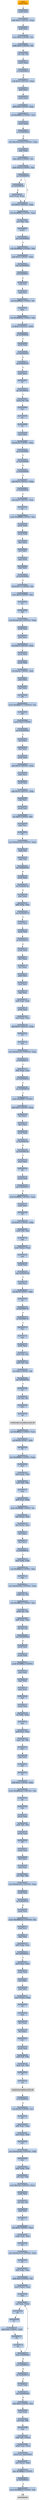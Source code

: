digraph G {
node[shape=rectangle,style=filled,fillcolor=lightsteelblue,color=lightsteelblue]
bgcolor="transparent"
a0x00408000pushl_eax[label="start\npushl %eax",fillcolor="orange",color="lightgrey"];
a0x00408001pushl_eax[label="0x00408001\npushl %eax"];
a0x00408002addl_0x0UINT32_eax[label="0x00408002\naddl $0x0<UINT32>, %eax"];
a0x00408007popl_eax[label="0x00408007\npopl %eax"];
a0x00408008xorw_0x0UINT8_si[label="0x00408008\nxorw $0x0<UINT8>, %si"];
a0x0040800caddb_0x0UINT8_dl[label="0x0040800c\naddb $0x0<UINT8>, %dl"];
a0x0040800forb_dl_dl[label="0x0040800f\norb %dl, %dl"];
a0x00408011pushl_eax[label="0x00408011\npushl %eax"];
a0x00408012je_0x0040801a[label="0x00408012\nje 0x0040801a"];
a0x00408014subl_0x0UINT32_eax[label="0x00408014\nsubl $0x0<UINT32>, %eax"];
a0x0040801apopl_eax[label="0x0040801a\npopl %eax"];
a0x0040801bpushl_edi[label="0x0040801b\npushl %edi"];
a0x0040801caddl_0x4UINT8_esp[label="0x0040801c\naddl $0x4<UINT8>, %esp"];
a0x0040801froll_0xffffffc0UINT8_esi[label="0x0040801f\nroll $0xffffffc0<UINT8>, %esi"];
a0x00408022pushl_ebp[label="0x00408022\npushl %ebp"];
a0x00408023jo_0x0040802b[label="0x00408023\njo 0x0040802b"];
a0x00408025testl_0xc64a524fUINT32_edx[label="0x00408025\ntestl $0xc64a524f<UINT32>, %edx"];
a0x0040802bpopl_ebp[label="0x0040802b\npopl %ebp"];
a0x0040802csubw_0x0UINT8_cx[label="0x0040802c\nsubw $0x0<UINT8>, %cx"];
a0x00408030testb_0x42UINT8_al[label="0x00408030\ntestb $0x42<UINT8>, %al"];
a0x00408032jg_0x00408038[label="0x00408032\njg 0x00408038"];
a0x00408034ja_0x00408038[label="0x00408034\nja 0x00408038"];
a0x00408038xorl_0x0UINT32_eax[label="0x00408038\nxorl $0x0<UINT32>, %eax"];
a0x0040803dshrl_0xffffff80UINT8_edi[label="0x0040803d\nshrl $0xffffff80<UINT8>, %edi"];
a0x00408040orw_bp_bp[label="0x00408040\norw %bp, %bp"];
a0x00408043pusha_[label="0x00408043\npusha "];
a0x00408044jbe_0x00408049[label="0x00408044\njbe 0x00408049"];
a0x00408046rorb_0xffffffe0UINT8_bh[label="0x00408046\nrorb $0xffffffe0<UINT8>, %bh"];
a0x00408049addl_0x0UINT8_ebx[label="0x00408049\naddl $0x0<UINT8>, %ebx"];
a0x0040804ccall_0x00408051[label="0x0040804c\ncall 0x00408051"];
a0x00408051jl_0x00408057[label="0x00408051\njl 0x00408057"];
a0x00408053notb_ch[label="0x00408053\nnotb %ch"];
a0x00408055notb_ch[label="0x00408055\nnotb %ch"];
a0x00408057rolb_0xffffff88UINT8_dl[label="0x00408057\nrolb $0xffffff88<UINT8>, %dl"];
a0x0040805afnop_[label="0x0040805a\nfnop "];
a0x0040805crorb_0xffffffd0UINT8_dh[label="0x0040805c\nrorb $0xffffffd0<UINT8>, %dh"];
a0x0040805forl_0x0UINT32_edx[label="0x0040805f\norl $0x0<UINT32>, %edx"];
a0x00408065jg_0x0040806e[label="0x00408065\njg 0x0040806e"];
a0x0040806epushl_edx[label="0x0040806e\npushl %edx"];
a0x0040806fjo_0x00408076[label="0x0040806f\njo 0x00408076"];
a0x00408071jg_0x00408076[label="0x00408071\njg 0x00408076"];
a0x00408076popl_edx[label="0x00408076\npopl %edx"];
a0x00408077clc_[label="0x00408077\nclc "];
a0x00408078jg_0x00408081[label="0x00408078\njg 0x00408081"];
a0x00408081testb_al_al[label="0x00408081\ntestb %al, %al"];
a0x00408083cmc_[label="0x00408083\ncmc "];
a0x00408084stc_[label="0x00408084\nstc "];
a0x00408085stc_[label="0x00408085\nstc "];
a0x00408086popl_ebp[label="0x00408086\npopl %ebp"];
a0x00408087shll_0x40UINT8_ebx[label="0x00408087\nshll $0x40<UINT8>, %ebx"];
a0x0040808ajg_0x00408093[label="0x0040808a\njg 0x00408093"];
a0x00408093jo_0x0040809d[label="0x00408093\njo 0x0040809d"];
a0x00408095js_0x0040809d[label="0x00408095\njs 0x0040809d"];
a0x00408097subl_0x0UINT32_ebp[label="0x00408097\nsubl $0x0<UINT32>, %ebp"];
a0x0040809djs_0x004080a4[label="0x0040809d\njs 0x004080a4"];
a0x0040809fsubl_0x0UINT32_eax[label="0x0040809f\nsubl $0x0<UINT32>, %eax"];
a0x004080a4stc_[label="0x004080a4\nstc "];
a0x004080a5andw_0xffffffffUINT8_bp[label="0x004080a5\nandw $0xffffffff<UINT8>, %bp"];
a0x004080a9pushl_edx[label="0x004080a9\npushl %edx"];
a0x004080aapushl_edx[label="0x004080aa\npushl %edx"];
a0x004080abdecl_ebx[label="0x004080ab\ndecl %ebx"];
a0x004080acincl_ebx[label="0x004080ac\nincl %ebx"];
a0x004080adpopl_edx[label="0x004080ad\npopl %edx"];
a0x004080aepopl_edx[label="0x004080ae\npopl %edx"];
a0x004080afjp_0x004080b4[label="0x004080af\njp 0x004080b4"];
a0x004080b4testb_0x77UINT8_al[label="0x004080b4\ntestb $0x77<UINT8>, %al"];
a0x004080b6xorw_0x0UINT8_bx[label="0x004080b6\nxorw $0x0<UINT8>, %bx"];
a0x004080baclc_[label="0x004080ba\nclc "];
a0x004080bbnop_[label="0x004080bb\nnop "];
a0x004080bcsubl_0x9ee4a6UINT32_ebp[label="0x004080bc\nsubl $0x9ee4a6<UINT32>, %ebp"];
a0x004080c2pushl_eax[label="0x004080c2\npushl %eax"];
a0x004080c3popl_eax[label="0x004080c3\npopl %eax"];
a0x004080c4xorl_0x0UINT32_eax[label="0x004080c4\nxorl $0x0<UINT32>, %eax"];
a0x004080c9pushl_ebx[label="0x004080c9\npushl %ebx"];
a0x004080capushl_ebx[label="0x004080ca\npushl %ebx"];
a0x004080cbroll_0x40UINT8_edi[label="0x004080cb\nroll $0x40<UINT8>, %edi"];
a0x004080cepopl_ebx[label="0x004080ce\npopl %ebx"];
a0x004080cfpopl_ebx[label="0x004080cf\npopl %ebx"];
a0x004080d0cld_[label="0x004080d0\ncld "];
a0x004080d1testw_0xffffd977UINT16_ax[label="0x004080d1\ntestw $0xffffd977<UINT16>, %ax"];
a0x004080d5cld_[label="0x004080d5\ncld "];
a0x004080d6pushl_0x0UINT8[label="0x004080d6\npushl $0x0<UINT8>"];
a0x004080d8jae_0x004080e2[label="0x004080d8\njae 0x004080e2"];
a0x004080e2incl_eax[label="0x004080e2\nincl %eax"];
a0x004080e3decl_eax[label="0x004080e3\ndecl %eax"];
a0x004080e4pushl_eax[label="0x004080e4\npushl %eax"];
a0x004080e5addl_0x0UINT32_ebx[label="0x004080e5\naddl $0x0<UINT32>, %ebx"];
a0x004080ebpopl_eax[label="0x004080eb\npopl %eax"];
a0x004080ecpushl_esi[label="0x004080ec\npushl %esi"];
a0x004080edaddl_0x0UINT32_ebp[label="0x004080ed\naddl $0x0<UINT32>, %ebp"];
a0x004080f3popl_esi[label="0x004080f3\npopl %esi"];
a0x004080f4pushl_esi[label="0x004080f4\npushl %esi"];
a0x004080f5orw_0x0UINT8_bx[label="0x004080f5\norw $0x0<UINT8>, %bx"];
a0x004080f9popl_esi[label="0x004080f9\npopl %esi"];
a0x004080faclc_[label="0x004080fa\nclc "];
a0x004080fbmovl_0x9ee5fdUINT32_eax[label="0x004080fb\nmovl $0x9ee5fd<UINT32>, %eax"];
a0x00408100negb_dh[label="0x00408100\nnegb %dh"];
a0x00408102negb_dh[label="0x00408102\nnegb %dh"];
a0x00408104jns_0x0040810c[label="0x00408104\njns 0x0040810c"];
a0x00408106pushl_ebp[label="0x00408106\npushl %ebp"];
a0x00408107jle_0x0040810b[label="0x00408107\njle 0x0040810b"];
a0x0040810bpopl_ebp[label="0x0040810b\npopl %ebp"];
a0x0040810caddl_ebp_eax[label="0x0040810c\naddl %ebp, %eax"];
a0x0040810ejno_0x00408117[label="0x0040810e\njno 0x00408117"];
a0x00408117pushl_ecx[label="0x00408117\npushl %ecx"];
a0x00408118pushl_edi[label="0x00408118\npushl %edi"];
a0x00408119ja_0x0040811f[label="0x00408119\nja 0x0040811f"];
a0x0040811bpushl_ebx[label="0x0040811b\npushl %ebx"];
a0x0040811cdecl_esp[label="0x0040811c\ndecl %esp"];
a0x0040811dincl_esp[label="0x0040811d\nincl %esp"];
a0x0040811epopl_ebx[label="0x0040811e\npopl %ebx"];
a0x0040811fpopl_edi[label="0x0040811f\npopl %edi"];
a0x00408120popl_ecx[label="0x00408120\npopl %ecx"];
a0x00408121andl_edx_edx[label="0x00408121\nandl %edx, %edx"];
a0x00408123pushl_eax[label="0x00408123\npushl %eax"];
a0x00408124testl_esp_esp[label="0x00408124\ntestl %esp, %esp"];
a0x00408126addl_0x0UINT32_ebp[label="0x00408126\naddl $0x0<UINT32>, %ebp"];
a0x0040812cstc_[label="0x0040812c\nstc "];
a0x0040812dcld_[label="0x0040812d\ncld "];
a0x0040812emovl_0x9eea5eUINT32_eax[label="0x0040812e\nmovl $0x9eea5e<UINT32>, %eax"];
a0x00408133js_0x00408137[label="0x00408133\njs 0x00408137"];
a0x00408137addl_ebp_eax[label="0x00408137\naddl %ebp, %eax"];
a0x00408139jae_0x0040813f[label="0x00408139\njae 0x0040813f"];
a0x0040813bjne_0x0040813f[label="0x0040813b\njne 0x0040813f"];
a0x0040813fpushl_0xfffffff7UINT8[label="0x0040813f\npushl $0xfffffff7<UINT8>"];
a0x00408141addl_0x4UINT8_esp[label="0x00408141\naddl $0x4<UINT8>, %esp"];
a0x00408144incl_eax[label="0x00408144\nincl %eax"];
a0x00408145decl_eax[label="0x00408145\ndecl %eax"];
a0x00408146pushl_ebp[label="0x00408146\npushl %ebp"];
a0x00408147jo_0x0040814d[label="0x00408147\njo 0x0040814d"];
a0x00408149jnl_0x0040814d[label="0x00408149\njnl 0x0040814d"];
a0x0040814dpopl_ebp[label="0x0040814d\npopl %ebp"];
a0x0040814ecld_[label="0x0040814e\ncld "];
a0x0040814fpushl_edx[label="0x0040814f\npushl %edx"];
a0x00408150jnp_0x00408157[label="0x00408150\njnp 0x00408157"];
a0x00408152andl_0xffffffffUINT32_eax[label="0x00408152\nandl $0xffffffff<UINT32>, %eax"];
a0x00408157popl_edx[label="0x00408157\npopl %edx"];
a0x00408158cld_[label="0x00408158\ncld "];
a0x00408159rorl_0x20UINT8_ebp[label="0x00408159\nrorl $0x20<UINT8>, %ebp"];
a0x0040815ctestb_bh_bh[label="0x0040815c\ntestb %bh, %bh"];
a0x0040815enop_[label="0x0040815e\nnop "];
a0x0040815fmovl_eax__eax[label="0x0040815f\nmovl (%eax), %eax"];
a0x00408161nop_[label="0x00408161\nnop "];
a0x00408162pushl_ecx[label="0x00408162\npushl %ecx"];
a0x00408163jnp_0x0040816b[label="0x00408163\njnp 0x0040816b"];
a0x0040816bpopl_ecx[label="0x0040816b\npopl %ecx"];
a0x0040816csall_0x20INT8_ebp[label="0x0040816c\nsall $0x20<INT8>, %ebp"];
a0x0040816fstc_[label="0x0040816f\nstc "];
a0x00408170jo_0x00408179[label="0x00408170\njo 0x00408179"];
a0x00408172js_0x00408179[label="0x00408172\njs 0x00408179"];
a0x00408179cmc_[label="0x00408179\ncmc "];
a0x0040817anop_[label="0x0040817a\nnop "];
a0x0040817bpushl_eax[label="0x0040817b\npushl %eax"];
a0x0040817cxorb_ch_cl[label="0x0040817c\nxorb %ch, %cl"];
a0x0040817exorb_ch_cl[label="0x0040817e\nxorb %ch, %cl"];
a0x00408180orw_0x0UINT8_di[label="0x00408180\norw $0x0<UINT8>, %di"];
a0x00408184jns_0x0040818e[label="0x00408184\njns 0x0040818e"];
a0x0040818estc_[label="0x0040818e\nstc "];
a0x0040818forw_di_di[label="0x0040818f\norw %di, %di"];
a0x00408192cmc_[label="0x00408192\ncmc "];
a0x00408193ret[label="0x00408193\nret"];
SetHandleCount_kernel32_dll[label="SetHandleCount@kernel32.dll",fillcolor="lightgrey",color="lightgrey"];
a0x004081a8sarl_0xffffffa0UINT8_edi[label="0x004081a8\nsarl $0xffffffa0<UINT8>, %edi"];
a0x004081absall_0x60INT8_edx[label="0x004081ab\nsall $0x60<INT8>, %edx"];
a0x004081aeclc_[label="0x004081ae\nclc "];
a0x004081afshrl_0xffffff80UINT8_ebx[label="0x004081af\nshrl $0xffffff80<UINT8>, %ebx"];
a0x004081b2cmc_[label="0x004081b2\ncmc "];
a0x004081b3leal_edi__edi[label="0x004081b3\nleal (%edi), %edi"];
a0x004081b5testb_bh_bh[label="0x004081b5\ntestb %bh, %bh"];
a0x004081b7nop_[label="0x004081b7\nnop "];
a0x004081b8addl_eax_ebp[label="0x004081b8\naddl %eax, %ebp"];
a0x004081baandw_0xffffffffUINT8_si[label="0x004081ba\nandw $0xffffffff<UINT8>, %si"];
a0x004081beleal_eax__eax[label="0x004081be\nleal (%eax), %eax"];
a0x004081c0leal_ecx__ecx[label="0x004081c0\nleal (%ecx), %ecx"];
a0x004081c2incl_ecx[label="0x004081c2\nincl %ecx"];
a0x004081c3decl_ecx[label="0x004081c3\ndecl %ecx"];
a0x004081c4jo_0x004081c8[label="0x004081c4\njo 0x004081c8"];
a0x004081c6testl_edx_edx[label="0x004081c6\ntestl %edx, %edx"];
a0x004081c8rorb_0xffffffc8UINT8_bh[label="0x004081c8\nrorb $0xffffffc8<UINT8>, %bh"];
a0x004081cbnop_[label="0x004081cb\nnop "];
a0x004081ccmovl_0x9ee68eUINT32_eax[label="0x004081cc\nmovl $0x9ee68e<UINT32>, %eax"];
a0x004081d1andb_cl_cl[label="0x004081d1\nandb %cl, %cl"];
a0x004081d3rolw_0xffffffc0UINT8_bp[label="0x004081d3\nrolw $0xffffffc0<UINT8>, %bp"];
a0x004081d7andb_bl_bl[label="0x004081d7\nandb %bl, %bl"];
a0x004081d9addl_ebp_eax[label="0x004081d9\naddl %ebp, %eax"];
a0x004081dborb_cl_cl[label="0x004081db\norb %cl, %cl"];
a0x004081ddjne_0x004081e6[label="0x004081dd\njne 0x004081e6"];
a0x004081dfpushl_ecx[label="0x004081df\npushl %ecx"];
a0x004081e0pushl_edx[label="0x004081e0\npushl %edx"];
a0x004081e1pushl_0xffffffceUINT8[label="0x004081e1\npushl $0xffffffce<UINT8>"];
a0x004081e3popl_edx[label="0x004081e3\npopl %edx"];
a0x004081e4popl_edx[label="0x004081e4\npopl %edx"];
a0x004081e5popl_ecx[label="0x004081e5\npopl %ecx"];
a0x004081e6nop_[label="0x004081e6\nnop "];
a0x004081e7pushl_eax[label="0x004081e7\npushl %eax"];
a0x004081e8orl_ebp_ebp[label="0x004081e8\norl %ebp, %ebp"];
a0x004081eanop_[label="0x004081ea\nnop "];
a0x004081ebandl_ecx_ecx[label="0x004081eb\nandl %ecx, %ecx"];
a0x004081edcmpb_dl_bh[label="0x004081ed\ncmpb %dl, %bh"];
a0x004081efcmc_[label="0x004081ef\ncmc "];
a0x004081f0popl_ebx[label="0x004081f0\npopl %ebx"];
a0x004081f1cmc_[label="0x004081f1\ncmc "];
a0x004081f2stc_[label="0x004081f2\nstc "];
a0x004081f3addl_0xaUINT8_ebx[label="0x004081f3\naddl $0xa<UINT8>, %ebx"];
a0x004081f6testw_0xffffea9aUINT16_ax[label="0x004081f6\ntestw $0xffffea9a<UINT16>, %ax"];
a0x004081fastc_[label="0x004081fa\nstc "];
a0x004081fbnop_[label="0x004081fb\nnop "];
a0x004081fcpushl_ebx[label="0x004081fc\npushl %ebx"];
a0x004081fdandb_bh_bh[label="0x004081fd\nandb %bh, %bh"];
a0x004081ffpushl_eax[label="0x004081ff\npushl %eax"];
a0x00408200cld_[label="0x00408200\ncld "];
a0x00408201pushl_eax[label="0x00408201\npushl %eax"];
a0x00408202decl_eax[label="0x00408202\ndecl %eax"];
a0x00408203popl_eax[label="0x00408203\npopl %eax"];
a0x00408204orw_bp_bp[label="0x00408204\norw %bp, %bp"];
a0x00408207movl_0x9eea5aUINT32_eax[label="0x00408207\nmovl $0x9eea5a<UINT32>, %eax"];
a0x0040820cpushl_eax[label="0x0040820c\npushl %eax"];
a0x0040820djp_0x00408215[label="0x0040820d\njp 0x00408215"];
a0x0040820fpushl_ecx[label="0x0040820f\npushl %ecx"];
a0x00408210movw_0xffff828dUINT16_cx[label="0x00408210\nmovw $0xffff828d<UINT16>, %cx"];
a0x00408214popl_ecx[label="0x00408214\npopl %ecx"];
a0x00408215popl_eax[label="0x00408215\npopl %eax"];
a0x00408216addl_ebp_eax[label="0x00408216\naddl %ebp, %eax"];
a0x00408218jbe_0x0040821c[label="0x00408218\njbe 0x0040821c"];
a0x0040821cmovl_ecx_ecx[label="0x0040821c\nmovl %ecx, %ecx"];
a0x0040821epushl_ebx[label="0x0040821e\npushl %ebx"];
a0x0040821fincl_ebx[label="0x0040821f\nincl %ebx"];
a0x00408220popl_ebx[label="0x00408220\npopl %ebx"];
a0x00408221movl_eax__eax[label="0x00408221\nmovl (%eax), %eax"];
a0x00408223cld_[label="0x00408223\ncld "];
a0x00408224nop_[label="0x00408224\nnop "];
a0x00408225decl_esp[label="0x00408225\ndecl %esp"];
a0x00408226incl_esp[label="0x00408226\nincl %esp"];
a0x00408227cmc_[label="0x00408227\ncmc "];
a0x00408228pushl_eax[label="0x00408228\npushl %eax"];
a0x00408229andb_dh_dh[label="0x00408229\nandb %dh, %dh"];
a0x0040822btestb_ah_ah[label="0x0040822b\ntestb %ah, %ah"];
a0x0040822dclc_[label="0x0040822d\nclc "];
a0x0040822eret[label="0x0040822e\nret"];
LoadLibraryA_kernel32_dll[label="LoadLibraryA@kernel32.dll",fillcolor="lightgrey",color="lightgrey"];
a0x00408239js_0x0040823e[label="0x00408239\njs 0x0040823e"];
a0x0040823brorb_0x50UINT8_cl[label="0x0040823b\nrorb $0x50<UINT8>, %cl"];
a0x0040823estc_[label="0x0040823e\nstc "];
a0x0040823faddl_eax_ebp[label="0x0040823f\naddl %eax, %ebp"];
a0x00408241testl_edx_edx[label="0x00408241\ntestl %edx, %edx"];
a0x00408243cmc_[label="0x00408243\ncmc "];
a0x00408244movl_0x9ee6deUINT32_edi[label="0x00408244\nmovl $0x9ee6de<UINT32>, %edi"];
a0x00408249cmc_[label="0x00408249\ncmc "];
a0x0040824aaddl_ebp_edi[label="0x0040824a\naddl %ebp, %edi"];
a0x0040824corb_ah_ah[label="0x0040824c\norb %ah, %ah"];
a0x0040824emovl_0x334UINT32_ecx[label="0x0040824e\nmovl $0x334<UINT32>, %ecx"];
a0x00408253pushl_edi[label="0x00408253\npushl %edi"];
a0x00408254orb_dl_dl[label="0x00408254\norb %dl, %dl"];
a0x00408256popl_edi[label="0x00408256\npopl %edi"];
a0x00408257clc_[label="0x00408257\nclc "];
a0x00408258shrl_0x2UINT8_ecx[label="0x00408258\nshrl $0x2<UINT8>, %ecx"];
a0x0040825bxchgl_edx_edx[label="0x0040825b\nxchgl %edx, %edx"];
a0x0040825dstc_[label="0x0040825d\nstc "];
a0x0040825emovl_0x9eea12UINT32_eax[label="0x0040825e\nmovl $0x9eea12<UINT32>, %eax"];
a0x00408263clc_[label="0x00408263\nclc "];
a0x00408264addl_ebp_eax[label="0x00408264\naddl %ebp, %eax"];
a0x00408266subb_0x0UINT8_dl[label="0x00408266\nsubb $0x0<UINT8>, %dl"];
a0x00408269movl_eax__eax[label="0x00408269\nmovl (%eax), %eax"];
a0x0040826bnop_[label="0x0040826b\nnop "];
a0x0040826cxorl_eax_edi_[label="0x0040826c\nxorl %eax, (%edi)"];
a0x0040826eclc_[label="0x0040826e\nclc "];
a0x0040826fstc_[label="0x0040826f\nstc "];
a0x00408270addl_0x4UINT8_edi[label="0x00408270\naddl $0x4<UINT8>, %edi"];
a0x00408273cld_[label="0x00408273\ncld "];
a0x00408274clc_[label="0x00408274\nclc "];
a0x00408275loop_0x0040826c[label="0x00408275\nloop 0x0040826c"];
a0x00408277jnp_0x0040827e[label="0x00408277\njnp 0x0040827e"];
a0x00408279jle_0x0040827e[label="0x00408279\njle 0x0040827e"];
a0x0040827epushl_ebp[label="0x0040827e\npushl %ebp"];
a0x0040827fjnp_0x00408285[label="0x0040827f\njnp 0x00408285"];
a0x00408281rolw_0x0UINT8_cx[label="0x00408281\nrolw $0x0<UINT8>, %cx"];
a0x00408285popl_ebp[label="0x00408285\npopl %ebp"];
a0x00408286orb_dh_dh[label="0x00408286\norb %dh, %dh"];
a0x00408288nop_[label="0x00408288\nnop "];
a0x00408289subb_dh_ebx_[label="0x00408289\nsubb %dh, (%ebx)"];
a0x0040828bxchgl_eax_esp[label="0x0040828b\nxchgl %eax, %esp"];
a0x0040828cmovb_al_0x4f156ec0[label="0x0040828c\nmovb %al, 0x4f156ec0"];
a0x00408291xorl_ecx__edx[label="0x00408291\nxorl (%ecx), %edx"];
a0x00408293aam_0xffffffa2UINT8[label="0x00408293\naam $0xffffffa2<UINT8>"];
a0x00408295js_0x004082ed[label="0x00408295\njs 0x004082ed"];
a0x00408297movb_0xffffffe2UINT8_ah[label="0x00408297\nmovb $0xffffffe2<UINT8>, %ah"];
a0x00408299[label="0x00408299",fillcolor="lightgrey",color="lightgrey"];
a0x00408036movl_esp_esp[label="0x00408036\nmovl %esp, %esp"];
a0x00408299[label="0x00408299",fillcolor="lightgrey",color="lightgrey"];
a0x00408000pushl_eax -> a0x00408001pushl_eax [color="#000000"];
a0x00408001pushl_eax -> a0x00408002addl_0x0UINT32_eax [color="#000000"];
a0x00408002addl_0x0UINT32_eax -> a0x00408007popl_eax [color="#000000"];
a0x00408007popl_eax -> a0x00408008xorw_0x0UINT8_si [color="#000000"];
a0x00408008xorw_0x0UINT8_si -> a0x0040800caddb_0x0UINT8_dl [color="#000000"];
a0x0040800caddb_0x0UINT8_dl -> a0x0040800forb_dl_dl [color="#000000"];
a0x0040800forb_dl_dl -> a0x00408011pushl_eax [color="#000000"];
a0x00408011pushl_eax -> a0x00408012je_0x0040801a [color="#000000"];
a0x00408012je_0x0040801a -> a0x00408014subl_0x0UINT32_eax [color="#000000",label="F"];
a0x00408014subl_0x0UINT32_eax -> a0x0040801apopl_eax [color="#000000"];
a0x0040801apopl_eax -> a0x0040801bpushl_edi [color="#000000"];
a0x0040801bpushl_edi -> a0x0040801caddl_0x4UINT8_esp [color="#000000"];
a0x0040801caddl_0x4UINT8_esp -> a0x0040801froll_0xffffffc0UINT8_esi [color="#000000"];
a0x0040801froll_0xffffffc0UINT8_esi -> a0x00408022pushl_ebp [color="#000000"];
a0x00408022pushl_ebp -> a0x00408023jo_0x0040802b [color="#000000"];
a0x00408023jo_0x0040802b -> a0x00408025testl_0xc64a524fUINT32_edx [color="#000000",label="F"];
a0x00408025testl_0xc64a524fUINT32_edx -> a0x0040802bpopl_ebp [color="#000000"];
a0x0040802bpopl_ebp -> a0x0040802csubw_0x0UINT8_cx [color="#000000"];
a0x0040802csubw_0x0UINT8_cx -> a0x00408030testb_0x42UINT8_al [color="#000000"];
a0x00408030testb_0x42UINT8_al -> a0x00408032jg_0x00408038 [color="#000000"];
a0x00408032jg_0x00408038 -> a0x00408034ja_0x00408038 [color="#000000",label="F"];
a0x00408032jg_0x00408038 -> a0x00408038xorl_0x0UINT32_eax [color="#000000",label="T"];
a0x00408038xorl_0x0UINT32_eax -> a0x0040803dshrl_0xffffff80UINT8_edi [color="#000000"];
a0x0040803dshrl_0xffffff80UINT8_edi -> a0x00408040orw_bp_bp [color="#000000"];
a0x00408040orw_bp_bp -> a0x00408043pusha_ [color="#000000"];
a0x00408043pusha_ -> a0x00408044jbe_0x00408049 [color="#000000"];
a0x00408044jbe_0x00408049 -> a0x00408046rorb_0xffffffe0UINT8_bh [color="#000000",label="F"];
a0x00408046rorb_0xffffffe0UINT8_bh -> a0x00408049addl_0x0UINT8_ebx [color="#000000"];
a0x00408049addl_0x0UINT8_ebx -> a0x0040804ccall_0x00408051 [color="#000000"];
a0x0040804ccall_0x00408051 -> a0x00408051jl_0x00408057 [color="#000000"];
a0x00408051jl_0x00408057 -> a0x00408053notb_ch [color="#000000",label="F"];
a0x00408053notb_ch -> a0x00408055notb_ch [color="#000000"];
a0x00408055notb_ch -> a0x00408057rolb_0xffffff88UINT8_dl [color="#000000"];
a0x00408057rolb_0xffffff88UINT8_dl -> a0x0040805afnop_ [color="#000000"];
a0x0040805afnop_ -> a0x0040805crorb_0xffffffd0UINT8_dh [color="#000000"];
a0x0040805crorb_0xffffffd0UINT8_dh -> a0x0040805forl_0x0UINT32_edx [color="#000000"];
a0x0040805forl_0x0UINT32_edx -> a0x00408065jg_0x0040806e [color="#000000"];
a0x00408065jg_0x0040806e -> a0x0040806epushl_edx [color="#000000",label="T"];
a0x0040806epushl_edx -> a0x0040806fjo_0x00408076 [color="#000000"];
a0x0040806fjo_0x00408076 -> a0x00408071jg_0x00408076 [color="#000000",label="F"];
a0x00408071jg_0x00408076 -> a0x00408076popl_edx [color="#000000",label="T"];
a0x00408076popl_edx -> a0x00408077clc_ [color="#000000"];
a0x00408077clc_ -> a0x00408078jg_0x00408081 [color="#000000"];
a0x00408078jg_0x00408081 -> a0x00408081testb_al_al [color="#000000",label="T"];
a0x00408081testb_al_al -> a0x00408083cmc_ [color="#000000"];
a0x00408083cmc_ -> a0x00408084stc_ [color="#000000"];
a0x00408084stc_ -> a0x00408085stc_ [color="#000000"];
a0x00408085stc_ -> a0x00408086popl_ebp [color="#000000"];
a0x00408086popl_ebp -> a0x00408087shll_0x40UINT8_ebx [color="#000000"];
a0x00408087shll_0x40UINT8_ebx -> a0x0040808ajg_0x00408093 [color="#000000"];
a0x0040808ajg_0x00408093 -> a0x00408093jo_0x0040809d [color="#000000",label="T"];
a0x00408093jo_0x0040809d -> a0x00408095js_0x0040809d [color="#000000",label="F"];
a0x00408095js_0x0040809d -> a0x00408097subl_0x0UINT32_ebp [color="#000000",label="F"];
a0x00408097subl_0x0UINT32_ebp -> a0x0040809djs_0x004080a4 [color="#000000"];
a0x0040809djs_0x004080a4 -> a0x0040809fsubl_0x0UINT32_eax [color="#000000",label="F"];
a0x0040809fsubl_0x0UINT32_eax -> a0x004080a4stc_ [color="#000000"];
a0x004080a4stc_ -> a0x004080a5andw_0xffffffffUINT8_bp [color="#000000"];
a0x004080a5andw_0xffffffffUINT8_bp -> a0x004080a9pushl_edx [color="#000000"];
a0x004080a9pushl_edx -> a0x004080aapushl_edx [color="#000000"];
a0x004080aapushl_edx -> a0x004080abdecl_ebx [color="#000000"];
a0x004080abdecl_ebx -> a0x004080acincl_ebx [color="#000000"];
a0x004080acincl_ebx -> a0x004080adpopl_edx [color="#000000"];
a0x004080adpopl_edx -> a0x004080aepopl_edx [color="#000000"];
a0x004080aepopl_edx -> a0x004080afjp_0x004080b4 [color="#000000"];
a0x004080afjp_0x004080b4 -> a0x004080b4testb_0x77UINT8_al [color="#000000",label="T"];
a0x004080b4testb_0x77UINT8_al -> a0x004080b6xorw_0x0UINT8_bx [color="#000000"];
a0x004080b6xorw_0x0UINT8_bx -> a0x004080baclc_ [color="#000000"];
a0x004080baclc_ -> a0x004080bbnop_ [color="#000000"];
a0x004080bbnop_ -> a0x004080bcsubl_0x9ee4a6UINT32_ebp [color="#000000"];
a0x004080bcsubl_0x9ee4a6UINT32_ebp -> a0x004080c2pushl_eax [color="#000000"];
a0x004080c2pushl_eax -> a0x004080c3popl_eax [color="#000000"];
a0x004080c3popl_eax -> a0x004080c4xorl_0x0UINT32_eax [color="#000000"];
a0x004080c4xorl_0x0UINT32_eax -> a0x004080c9pushl_ebx [color="#000000"];
a0x004080c9pushl_ebx -> a0x004080capushl_ebx [color="#000000"];
a0x004080capushl_ebx -> a0x004080cbroll_0x40UINT8_edi [color="#000000"];
a0x004080cbroll_0x40UINT8_edi -> a0x004080cepopl_ebx [color="#000000"];
a0x004080cepopl_ebx -> a0x004080cfpopl_ebx [color="#000000"];
a0x004080cfpopl_ebx -> a0x004080d0cld_ [color="#000000"];
a0x004080d0cld_ -> a0x004080d1testw_0xffffd977UINT16_ax [color="#000000"];
a0x004080d1testw_0xffffd977UINT16_ax -> a0x004080d5cld_ [color="#000000"];
a0x004080d5cld_ -> a0x004080d6pushl_0x0UINT8 [color="#000000"];
a0x004080d6pushl_0x0UINT8 -> a0x004080d8jae_0x004080e2 [color="#000000"];
a0x004080d8jae_0x004080e2 -> a0x004080e2incl_eax [color="#000000",label="T"];
a0x004080e2incl_eax -> a0x004080e3decl_eax [color="#000000"];
a0x004080e3decl_eax -> a0x004080e4pushl_eax [color="#000000"];
a0x004080e4pushl_eax -> a0x004080e5addl_0x0UINT32_ebx [color="#000000"];
a0x004080e5addl_0x0UINT32_ebx -> a0x004080ebpopl_eax [color="#000000"];
a0x004080ebpopl_eax -> a0x004080ecpushl_esi [color="#000000"];
a0x004080ecpushl_esi -> a0x004080edaddl_0x0UINT32_ebp [color="#000000"];
a0x004080edaddl_0x0UINT32_ebp -> a0x004080f3popl_esi [color="#000000"];
a0x004080f3popl_esi -> a0x004080f4pushl_esi [color="#000000"];
a0x004080f4pushl_esi -> a0x004080f5orw_0x0UINT8_bx [color="#000000"];
a0x004080f5orw_0x0UINT8_bx -> a0x004080f9popl_esi [color="#000000"];
a0x004080f9popl_esi -> a0x004080faclc_ [color="#000000"];
a0x004080faclc_ -> a0x004080fbmovl_0x9ee5fdUINT32_eax [color="#000000"];
a0x004080fbmovl_0x9ee5fdUINT32_eax -> a0x00408100negb_dh [color="#000000"];
a0x00408100negb_dh -> a0x00408102negb_dh [color="#000000"];
a0x00408102negb_dh -> a0x00408104jns_0x0040810c [color="#000000"];
a0x00408104jns_0x0040810c -> a0x00408106pushl_ebp [color="#000000",label="F"];
a0x00408106pushl_ebp -> a0x00408107jle_0x0040810b [color="#000000"];
a0x00408107jle_0x0040810b -> a0x0040810bpopl_ebp [color="#000000",label="T"];
a0x0040810bpopl_ebp -> a0x0040810caddl_ebp_eax [color="#000000"];
a0x0040810caddl_ebp_eax -> a0x0040810ejno_0x00408117 [color="#000000"];
a0x0040810ejno_0x00408117 -> a0x00408117pushl_ecx [color="#000000",label="T"];
a0x00408117pushl_ecx -> a0x00408118pushl_edi [color="#000000"];
a0x00408118pushl_edi -> a0x00408119ja_0x0040811f [color="#000000"];
a0x00408119ja_0x0040811f -> a0x0040811bpushl_ebx [color="#000000",label="F"];
a0x0040811bpushl_ebx -> a0x0040811cdecl_esp [color="#000000"];
a0x0040811cdecl_esp -> a0x0040811dincl_esp [color="#000000"];
a0x0040811dincl_esp -> a0x0040811epopl_ebx [color="#000000"];
a0x0040811epopl_ebx -> a0x0040811fpopl_edi [color="#000000"];
a0x0040811fpopl_edi -> a0x00408120popl_ecx [color="#000000"];
a0x00408120popl_ecx -> a0x00408121andl_edx_edx [color="#000000"];
a0x00408121andl_edx_edx -> a0x00408123pushl_eax [color="#000000"];
a0x00408123pushl_eax -> a0x00408124testl_esp_esp [color="#000000"];
a0x00408124testl_esp_esp -> a0x00408126addl_0x0UINT32_ebp [color="#000000"];
a0x00408126addl_0x0UINT32_ebp -> a0x0040812cstc_ [color="#000000"];
a0x0040812cstc_ -> a0x0040812dcld_ [color="#000000"];
a0x0040812dcld_ -> a0x0040812emovl_0x9eea5eUINT32_eax [color="#000000"];
a0x0040812emovl_0x9eea5eUINT32_eax -> a0x00408133js_0x00408137 [color="#000000"];
a0x00408133js_0x00408137 -> a0x00408137addl_ebp_eax [color="#000000",label="T"];
a0x00408137addl_ebp_eax -> a0x00408139jae_0x0040813f [color="#000000"];
a0x00408139jae_0x0040813f -> a0x0040813bjne_0x0040813f [color="#000000",label="F"];
a0x0040813bjne_0x0040813f -> a0x0040813fpushl_0xfffffff7UINT8 [color="#000000",label="T"];
a0x0040813fpushl_0xfffffff7UINT8 -> a0x00408141addl_0x4UINT8_esp [color="#000000"];
a0x00408141addl_0x4UINT8_esp -> a0x00408144incl_eax [color="#000000"];
a0x00408144incl_eax -> a0x00408145decl_eax [color="#000000"];
a0x00408145decl_eax -> a0x00408146pushl_ebp [color="#000000"];
a0x00408146pushl_ebp -> a0x00408147jo_0x0040814d [color="#000000"];
a0x00408147jo_0x0040814d -> a0x00408149jnl_0x0040814d [color="#000000",label="F"];
a0x00408149jnl_0x0040814d -> a0x0040814dpopl_ebp [color="#000000",label="T"];
a0x0040814dpopl_ebp -> a0x0040814ecld_ [color="#000000"];
a0x0040814ecld_ -> a0x0040814fpushl_edx [color="#000000"];
a0x0040814fpushl_edx -> a0x00408150jnp_0x00408157 [color="#000000"];
a0x00408150jnp_0x00408157 -> a0x00408152andl_0xffffffffUINT32_eax [color="#000000",label="F"];
a0x00408152andl_0xffffffffUINT32_eax -> a0x00408157popl_edx [color="#000000"];
a0x00408157popl_edx -> a0x00408158cld_ [color="#000000"];
a0x00408158cld_ -> a0x00408159rorl_0x20UINT8_ebp [color="#000000"];
a0x00408159rorl_0x20UINT8_ebp -> a0x0040815ctestb_bh_bh [color="#000000"];
a0x0040815ctestb_bh_bh -> a0x0040815enop_ [color="#000000"];
a0x0040815enop_ -> a0x0040815fmovl_eax__eax [color="#000000"];
a0x0040815fmovl_eax__eax -> a0x00408161nop_ [color="#000000"];
a0x00408161nop_ -> a0x00408162pushl_ecx [color="#000000"];
a0x00408162pushl_ecx -> a0x00408163jnp_0x0040816b [color="#000000"];
a0x00408163jnp_0x0040816b -> a0x0040816bpopl_ecx [color="#000000",label="T"];
a0x0040816bpopl_ecx -> a0x0040816csall_0x20INT8_ebp [color="#000000"];
a0x0040816csall_0x20INT8_ebp -> a0x0040816fstc_ [color="#000000"];
a0x0040816fstc_ -> a0x00408170jo_0x00408179 [color="#000000"];
a0x00408170jo_0x00408179 -> a0x00408172js_0x00408179 [color="#000000",label="F"];
a0x00408172js_0x00408179 -> a0x00408179cmc_ [color="#000000",label="T"];
a0x00408179cmc_ -> a0x0040817anop_ [color="#000000"];
a0x0040817anop_ -> a0x0040817bpushl_eax [color="#000000"];
a0x0040817bpushl_eax -> a0x0040817cxorb_ch_cl [color="#000000"];
a0x0040817cxorb_ch_cl -> a0x0040817exorb_ch_cl [color="#000000"];
a0x0040817exorb_ch_cl -> a0x00408180orw_0x0UINT8_di [color="#000000"];
a0x00408180orw_0x0UINT8_di -> a0x00408184jns_0x0040818e [color="#000000"];
a0x00408184jns_0x0040818e -> a0x0040818estc_ [color="#000000",label="T"];
a0x0040818estc_ -> a0x0040818forw_di_di [color="#000000"];
a0x0040818forw_di_di -> a0x00408192cmc_ [color="#000000"];
a0x00408192cmc_ -> a0x00408193ret [color="#000000"];
a0x00408193ret -> SetHandleCount_kernel32_dll [color="#000000"];
SetHandleCount_kernel32_dll -> a0x004081a8sarl_0xffffffa0UINT8_edi [color="#000000"];
a0x004081a8sarl_0xffffffa0UINT8_edi -> a0x004081absall_0x60INT8_edx [color="#000000"];
a0x004081absall_0x60INT8_edx -> a0x004081aeclc_ [color="#000000"];
a0x004081aeclc_ -> a0x004081afshrl_0xffffff80UINT8_ebx [color="#000000"];
a0x004081afshrl_0xffffff80UINT8_ebx -> a0x004081b2cmc_ [color="#000000"];
a0x004081b2cmc_ -> a0x004081b3leal_edi__edi [color="#000000"];
a0x004081b3leal_edi__edi -> a0x004081b5testb_bh_bh [color="#000000"];
a0x004081b5testb_bh_bh -> a0x004081b7nop_ [color="#000000"];
a0x004081b7nop_ -> a0x004081b8addl_eax_ebp [color="#000000"];
a0x004081b8addl_eax_ebp -> a0x004081baandw_0xffffffffUINT8_si [color="#000000"];
a0x004081baandw_0xffffffffUINT8_si -> a0x004081beleal_eax__eax [color="#000000"];
a0x004081beleal_eax__eax -> a0x004081c0leal_ecx__ecx [color="#000000"];
a0x004081c0leal_ecx__ecx -> a0x004081c2incl_ecx [color="#000000"];
a0x004081c2incl_ecx -> a0x004081c3decl_ecx [color="#000000"];
a0x004081c3decl_ecx -> a0x004081c4jo_0x004081c8 [color="#000000"];
a0x004081c4jo_0x004081c8 -> a0x004081c6testl_edx_edx [color="#000000",label="F"];
a0x004081c6testl_edx_edx -> a0x004081c8rorb_0xffffffc8UINT8_bh [color="#000000"];
a0x004081c8rorb_0xffffffc8UINT8_bh -> a0x004081cbnop_ [color="#000000"];
a0x004081cbnop_ -> a0x004081ccmovl_0x9ee68eUINT32_eax [color="#000000"];
a0x004081ccmovl_0x9ee68eUINT32_eax -> a0x004081d1andb_cl_cl [color="#000000"];
a0x004081d1andb_cl_cl -> a0x004081d3rolw_0xffffffc0UINT8_bp [color="#000000"];
a0x004081d3rolw_0xffffffc0UINT8_bp -> a0x004081d7andb_bl_bl [color="#000000"];
a0x004081d7andb_bl_bl -> a0x004081d9addl_ebp_eax [color="#000000"];
a0x004081d9addl_ebp_eax -> a0x004081dborb_cl_cl [color="#000000"];
a0x004081dborb_cl_cl -> a0x004081ddjne_0x004081e6 [color="#000000"];
a0x004081ddjne_0x004081e6 -> a0x004081dfpushl_ecx [color="#000000",label="F"];
a0x004081dfpushl_ecx -> a0x004081e0pushl_edx [color="#000000"];
a0x004081e0pushl_edx -> a0x004081e1pushl_0xffffffceUINT8 [color="#000000"];
a0x004081e1pushl_0xffffffceUINT8 -> a0x004081e3popl_edx [color="#000000"];
a0x004081e3popl_edx -> a0x004081e4popl_edx [color="#000000"];
a0x004081e4popl_edx -> a0x004081e5popl_ecx [color="#000000"];
a0x004081e5popl_ecx -> a0x004081e6nop_ [color="#000000"];
a0x004081e6nop_ -> a0x004081e7pushl_eax [color="#000000"];
a0x004081e7pushl_eax -> a0x004081e8orl_ebp_ebp [color="#000000"];
a0x004081e8orl_ebp_ebp -> a0x004081eanop_ [color="#000000"];
a0x004081eanop_ -> a0x004081ebandl_ecx_ecx [color="#000000"];
a0x004081ebandl_ecx_ecx -> a0x004081edcmpb_dl_bh [color="#000000"];
a0x004081edcmpb_dl_bh -> a0x004081efcmc_ [color="#000000"];
a0x004081efcmc_ -> a0x004081f0popl_ebx [color="#000000"];
a0x004081f0popl_ebx -> a0x004081f1cmc_ [color="#000000"];
a0x004081f1cmc_ -> a0x004081f2stc_ [color="#000000"];
a0x004081f2stc_ -> a0x004081f3addl_0xaUINT8_ebx [color="#000000"];
a0x004081f3addl_0xaUINT8_ebx -> a0x004081f6testw_0xffffea9aUINT16_ax [color="#000000"];
a0x004081f6testw_0xffffea9aUINT16_ax -> a0x004081fastc_ [color="#000000"];
a0x004081fastc_ -> a0x004081fbnop_ [color="#000000"];
a0x004081fbnop_ -> a0x004081fcpushl_ebx [color="#000000"];
a0x004081fcpushl_ebx -> a0x004081fdandb_bh_bh [color="#000000"];
a0x004081fdandb_bh_bh -> a0x004081ffpushl_eax [color="#000000"];
a0x004081ffpushl_eax -> a0x00408200cld_ [color="#000000"];
a0x00408200cld_ -> a0x00408201pushl_eax [color="#000000"];
a0x00408201pushl_eax -> a0x00408202decl_eax [color="#000000"];
a0x00408202decl_eax -> a0x00408203popl_eax [color="#000000"];
a0x00408203popl_eax -> a0x00408204orw_bp_bp [color="#000000"];
a0x00408204orw_bp_bp -> a0x00408207movl_0x9eea5aUINT32_eax [color="#000000"];
a0x00408207movl_0x9eea5aUINT32_eax -> a0x0040820cpushl_eax [color="#000000"];
a0x0040820cpushl_eax -> a0x0040820djp_0x00408215 [color="#000000"];
a0x0040820djp_0x00408215 -> a0x0040820fpushl_ecx [color="#000000",label="F"];
a0x0040820fpushl_ecx -> a0x00408210movw_0xffff828dUINT16_cx [color="#000000"];
a0x00408210movw_0xffff828dUINT16_cx -> a0x00408214popl_ecx [color="#000000"];
a0x00408214popl_ecx -> a0x00408215popl_eax [color="#000000"];
a0x00408215popl_eax -> a0x00408216addl_ebp_eax [color="#000000"];
a0x00408216addl_ebp_eax -> a0x00408218jbe_0x0040821c [color="#000000"];
a0x00408218jbe_0x0040821c -> a0x0040821cmovl_ecx_ecx [color="#000000",label="T"];
a0x0040821cmovl_ecx_ecx -> a0x0040821epushl_ebx [color="#000000"];
a0x0040821epushl_ebx -> a0x0040821fincl_ebx [color="#000000"];
a0x0040821fincl_ebx -> a0x00408220popl_ebx [color="#000000"];
a0x00408220popl_ebx -> a0x00408221movl_eax__eax [color="#000000"];
a0x00408221movl_eax__eax -> a0x00408223cld_ [color="#000000"];
a0x00408223cld_ -> a0x00408224nop_ [color="#000000"];
a0x00408224nop_ -> a0x00408225decl_esp [color="#000000"];
a0x00408225decl_esp -> a0x00408226incl_esp [color="#000000"];
a0x00408226incl_esp -> a0x00408227cmc_ [color="#000000"];
a0x00408227cmc_ -> a0x00408228pushl_eax [color="#000000"];
a0x00408228pushl_eax -> a0x00408229andb_dh_dh [color="#000000"];
a0x00408229andb_dh_dh -> a0x0040822btestb_ah_ah [color="#000000"];
a0x0040822btestb_ah_ah -> a0x0040822dclc_ [color="#000000"];
a0x0040822dclc_ -> a0x0040822eret [color="#000000"];
a0x0040822eret -> LoadLibraryA_kernel32_dll [color="#000000"];
LoadLibraryA_kernel32_dll -> a0x00408239js_0x0040823e [color="#000000"];
a0x00408239js_0x0040823e -> a0x0040823brorb_0x50UINT8_cl [color="#000000",label="F"];
a0x0040823brorb_0x50UINT8_cl -> a0x0040823estc_ [color="#000000"];
a0x0040823estc_ -> a0x0040823faddl_eax_ebp [color="#000000"];
a0x0040823faddl_eax_ebp -> a0x00408241testl_edx_edx [color="#000000"];
a0x00408241testl_edx_edx -> a0x00408243cmc_ [color="#000000"];
a0x00408243cmc_ -> a0x00408244movl_0x9ee6deUINT32_edi [color="#000000"];
a0x00408244movl_0x9ee6deUINT32_edi -> a0x00408249cmc_ [color="#000000"];
a0x00408249cmc_ -> a0x0040824aaddl_ebp_edi [color="#000000"];
a0x0040824aaddl_ebp_edi -> a0x0040824corb_ah_ah [color="#000000"];
a0x0040824corb_ah_ah -> a0x0040824emovl_0x334UINT32_ecx [color="#000000"];
a0x0040824emovl_0x334UINT32_ecx -> a0x00408253pushl_edi [color="#000000"];
a0x00408253pushl_edi -> a0x00408254orb_dl_dl [color="#000000"];
a0x00408254orb_dl_dl -> a0x00408256popl_edi [color="#000000"];
a0x00408256popl_edi -> a0x00408257clc_ [color="#000000"];
a0x00408257clc_ -> a0x00408258shrl_0x2UINT8_ecx [color="#000000"];
a0x00408258shrl_0x2UINT8_ecx -> a0x0040825bxchgl_edx_edx [color="#000000"];
a0x0040825bxchgl_edx_edx -> a0x0040825dstc_ [color="#000000"];
a0x0040825dstc_ -> a0x0040825emovl_0x9eea12UINT32_eax [color="#000000"];
a0x0040825emovl_0x9eea12UINT32_eax -> a0x00408263clc_ [color="#000000"];
a0x00408263clc_ -> a0x00408264addl_ebp_eax [color="#000000"];
a0x00408264addl_ebp_eax -> a0x00408266subb_0x0UINT8_dl [color="#000000"];
a0x00408266subb_0x0UINT8_dl -> a0x00408269movl_eax__eax [color="#000000"];
a0x00408269movl_eax__eax -> a0x0040826bnop_ [color="#000000"];
a0x0040826bnop_ -> a0x0040826cxorl_eax_edi_ [color="#000000"];
a0x0040826cxorl_eax_edi_ -> a0x0040826eclc_ [color="#000000"];
a0x0040826eclc_ -> a0x0040826fstc_ [color="#000000"];
a0x0040826fstc_ -> a0x00408270addl_0x4UINT8_edi [color="#000000"];
a0x00408270addl_0x4UINT8_edi -> a0x00408273cld_ [color="#000000"];
a0x00408273cld_ -> a0x00408274clc_ [color="#000000"];
a0x00408274clc_ -> a0x00408275loop_0x0040826c [color="#000000"];
a0x00408275loop_0x0040826c -> a0x0040826cxorl_eax_edi_ [color="#000000",label="T"];
a0x00408275loop_0x0040826c -> a0x00408277jnp_0x0040827e [color="#000000",label="F"];
a0x00408277jnp_0x0040827e -> a0x00408279jle_0x0040827e [color="#000000",label="F"];
a0x00408279jle_0x0040827e -> a0x0040827epushl_ebp [color="#000000",label="T"];
a0x0040827epushl_ebp -> a0x0040827fjnp_0x00408285 [color="#000000"];
a0x0040827fjnp_0x00408285 -> a0x00408281rolw_0x0UINT8_cx [color="#000000",label="F"];
a0x00408281rolw_0x0UINT8_cx -> a0x00408285popl_ebp [color="#000000"];
a0x00408285popl_ebp -> a0x00408286orb_dh_dh [color="#000000"];
a0x00408286orb_dh_dh -> a0x00408288nop_ [color="#000000"];
a0x00408288nop_ -> a0x00408289subb_dh_ebx_ [color="#000000"];
a0x00408289subb_dh_ebx_ -> a0x0040828bxchgl_eax_esp [color="#000000"];
a0x0040828bxchgl_eax_esp -> a0x0040828cmovb_al_0x4f156ec0 [color="#000000"];
a0x0040828cmovb_al_0x4f156ec0 -> a0x00408291xorl_ecx__edx [color="#000000"];
a0x00408291xorl_ecx__edx -> a0x00408293aam_0xffffffa2UINT8 [color="#000000"];
a0x00408293aam_0xffffffa2UINT8 -> a0x00408295js_0x004082ed [color="#000000"];
a0x00408295js_0x004082ed -> a0x00408297movb_0xffffffe2UINT8_ah [color="#000000",label="F"];
a0x00408297movb_0xffffffe2UINT8_ah -> a0x00408299 [color="#000000"];
a0x00408034ja_0x00408038 -> a0x00408036movl_esp_esp [color="#000000",label="F"];
a0x00408036movl_esp_esp -> a0x00408038xorl_0x0UINT32_eax [color="#000000"];
a0x00408297movb_0xffffffe2UINT8_ah -> a0x00408299 [color="#000000"];
}
